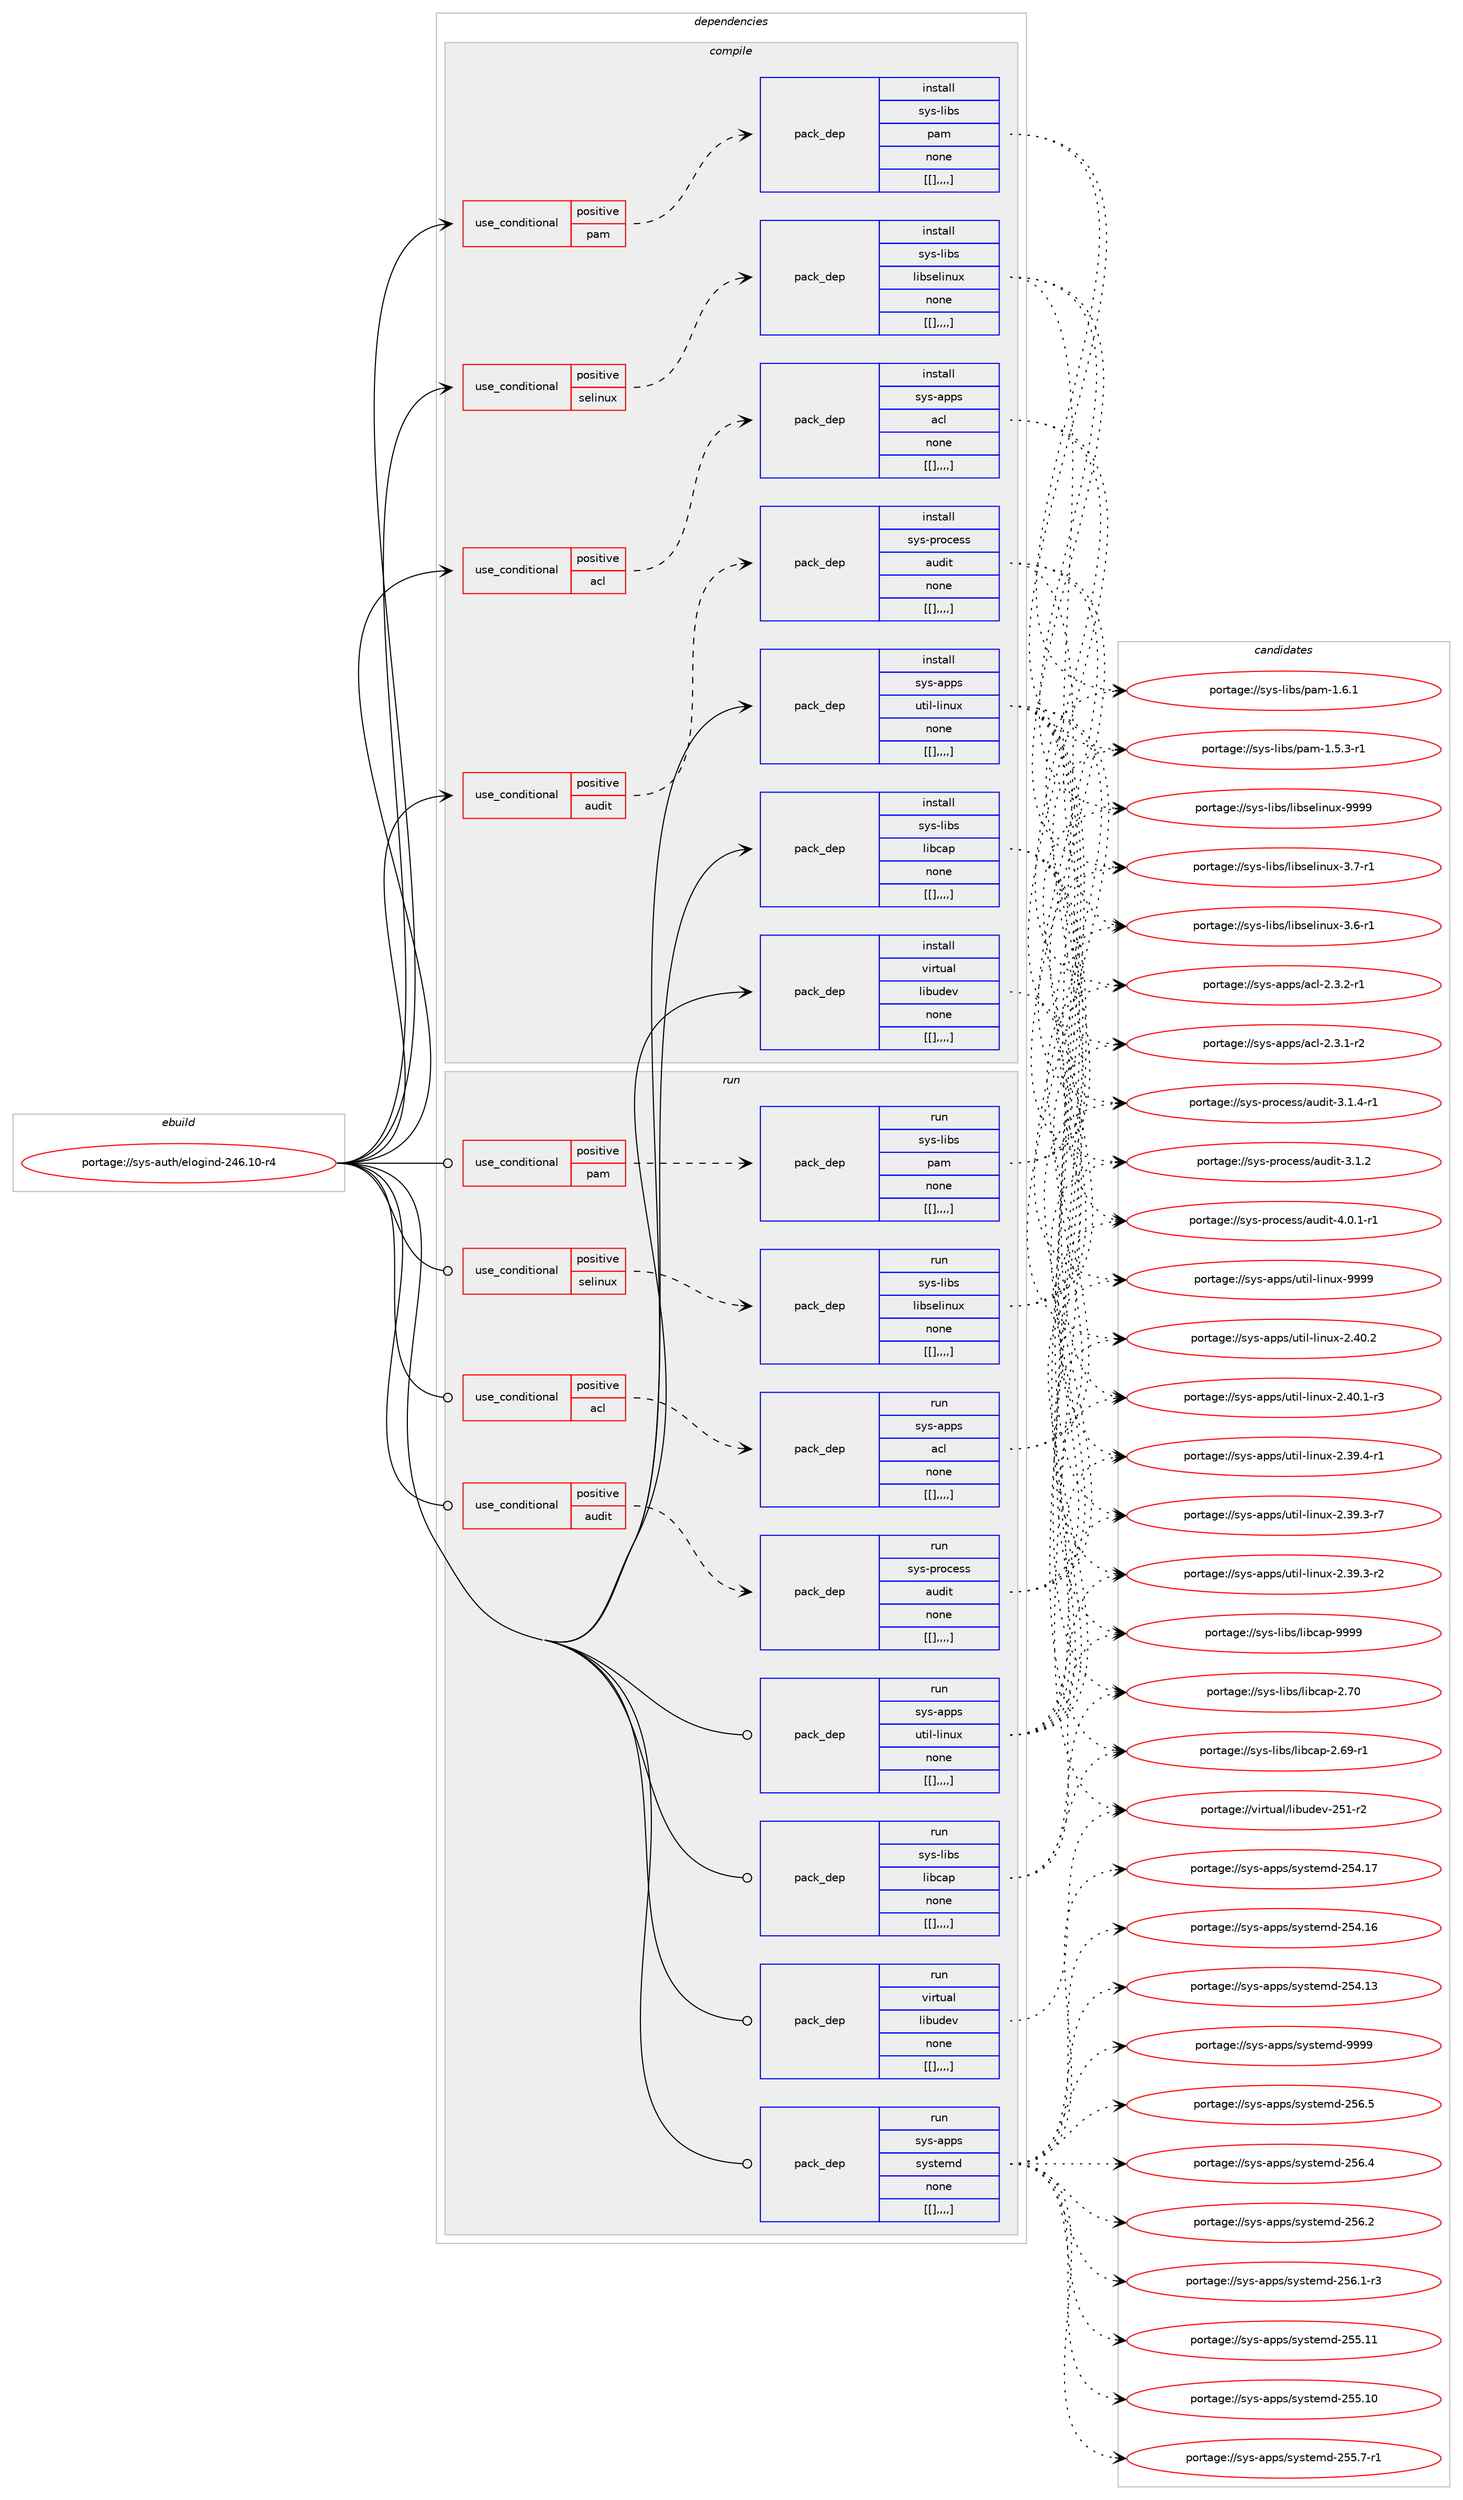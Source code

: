 digraph prolog {

# *************
# Graph options
# *************

newrank=true;
concentrate=true;
compound=true;
graph [rankdir=LR,fontname=Helvetica,fontsize=10,ranksep=1.5];#, ranksep=2.5, nodesep=0.2];
edge  [arrowhead=vee];
node  [fontname=Helvetica,fontsize=10];

# **********
# The ebuild
# **********

subgraph cluster_leftcol {
color=gray;
label=<<i>ebuild</i>>;
id [label="portage://sys-auth/elogind-246.10-r4", color=red, width=4, href="../sys-auth/elogind-246.10-r4.svg"];
}

# ****************
# The dependencies
# ****************

subgraph cluster_midcol {
color=gray;
label=<<i>dependencies</i>>;
subgraph cluster_compile {
fillcolor="#eeeeee";
style=filled;
label=<<i>compile</i>>;
subgraph cond117303 {
dependency443240 [label=<<TABLE BORDER="0" CELLBORDER="1" CELLSPACING="0" CELLPADDING="4"><TR><TD ROWSPAN="3" CELLPADDING="10">use_conditional</TD></TR><TR><TD>positive</TD></TR><TR><TD>acl</TD></TR></TABLE>>, shape=none, color=red];
subgraph pack322875 {
dependency443241 [label=<<TABLE BORDER="0" CELLBORDER="1" CELLSPACING="0" CELLPADDING="4" WIDTH="220"><TR><TD ROWSPAN="6" CELLPADDING="30">pack_dep</TD></TR><TR><TD WIDTH="110">install</TD></TR><TR><TD>sys-apps</TD></TR><TR><TD>acl</TD></TR><TR><TD>none</TD></TR><TR><TD>[[],,,,]</TD></TR></TABLE>>, shape=none, color=blue];
}
dependency443240:e -> dependency443241:w [weight=20,style="dashed",arrowhead="vee"];
}
id:e -> dependency443240:w [weight=20,style="solid",arrowhead="vee"];
subgraph cond117304 {
dependency443242 [label=<<TABLE BORDER="0" CELLBORDER="1" CELLSPACING="0" CELLPADDING="4"><TR><TD ROWSPAN="3" CELLPADDING="10">use_conditional</TD></TR><TR><TD>positive</TD></TR><TR><TD>audit</TD></TR></TABLE>>, shape=none, color=red];
subgraph pack322876 {
dependency443243 [label=<<TABLE BORDER="0" CELLBORDER="1" CELLSPACING="0" CELLPADDING="4" WIDTH="220"><TR><TD ROWSPAN="6" CELLPADDING="30">pack_dep</TD></TR><TR><TD WIDTH="110">install</TD></TR><TR><TD>sys-process</TD></TR><TR><TD>audit</TD></TR><TR><TD>none</TD></TR><TR><TD>[[],,,,]</TD></TR></TABLE>>, shape=none, color=blue];
}
dependency443242:e -> dependency443243:w [weight=20,style="dashed",arrowhead="vee"];
}
id:e -> dependency443242:w [weight=20,style="solid",arrowhead="vee"];
subgraph cond117305 {
dependency443244 [label=<<TABLE BORDER="0" CELLBORDER="1" CELLSPACING="0" CELLPADDING="4"><TR><TD ROWSPAN="3" CELLPADDING="10">use_conditional</TD></TR><TR><TD>positive</TD></TR><TR><TD>pam</TD></TR></TABLE>>, shape=none, color=red];
subgraph pack322877 {
dependency443245 [label=<<TABLE BORDER="0" CELLBORDER="1" CELLSPACING="0" CELLPADDING="4" WIDTH="220"><TR><TD ROWSPAN="6" CELLPADDING="30">pack_dep</TD></TR><TR><TD WIDTH="110">install</TD></TR><TR><TD>sys-libs</TD></TR><TR><TD>pam</TD></TR><TR><TD>none</TD></TR><TR><TD>[[],,,,]</TD></TR></TABLE>>, shape=none, color=blue];
}
dependency443244:e -> dependency443245:w [weight=20,style="dashed",arrowhead="vee"];
}
id:e -> dependency443244:w [weight=20,style="solid",arrowhead="vee"];
subgraph cond117306 {
dependency443246 [label=<<TABLE BORDER="0" CELLBORDER="1" CELLSPACING="0" CELLPADDING="4"><TR><TD ROWSPAN="3" CELLPADDING="10">use_conditional</TD></TR><TR><TD>positive</TD></TR><TR><TD>selinux</TD></TR></TABLE>>, shape=none, color=red];
subgraph pack322878 {
dependency443247 [label=<<TABLE BORDER="0" CELLBORDER="1" CELLSPACING="0" CELLPADDING="4" WIDTH="220"><TR><TD ROWSPAN="6" CELLPADDING="30">pack_dep</TD></TR><TR><TD WIDTH="110">install</TD></TR><TR><TD>sys-libs</TD></TR><TR><TD>libselinux</TD></TR><TR><TD>none</TD></TR><TR><TD>[[],,,,]</TD></TR></TABLE>>, shape=none, color=blue];
}
dependency443246:e -> dependency443247:w [weight=20,style="dashed",arrowhead="vee"];
}
id:e -> dependency443246:w [weight=20,style="solid",arrowhead="vee"];
subgraph pack322879 {
dependency443248 [label=<<TABLE BORDER="0" CELLBORDER="1" CELLSPACING="0" CELLPADDING="4" WIDTH="220"><TR><TD ROWSPAN="6" CELLPADDING="30">pack_dep</TD></TR><TR><TD WIDTH="110">install</TD></TR><TR><TD>sys-apps</TD></TR><TR><TD>util-linux</TD></TR><TR><TD>none</TD></TR><TR><TD>[[],,,,]</TD></TR></TABLE>>, shape=none, color=blue];
}
id:e -> dependency443248:w [weight=20,style="solid",arrowhead="vee"];
subgraph pack322880 {
dependency443249 [label=<<TABLE BORDER="0" CELLBORDER="1" CELLSPACING="0" CELLPADDING="4" WIDTH="220"><TR><TD ROWSPAN="6" CELLPADDING="30">pack_dep</TD></TR><TR><TD WIDTH="110">install</TD></TR><TR><TD>sys-libs</TD></TR><TR><TD>libcap</TD></TR><TR><TD>none</TD></TR><TR><TD>[[],,,,]</TD></TR></TABLE>>, shape=none, color=blue];
}
id:e -> dependency443249:w [weight=20,style="solid",arrowhead="vee"];
subgraph pack322881 {
dependency443250 [label=<<TABLE BORDER="0" CELLBORDER="1" CELLSPACING="0" CELLPADDING="4" WIDTH="220"><TR><TD ROWSPAN="6" CELLPADDING="30">pack_dep</TD></TR><TR><TD WIDTH="110">install</TD></TR><TR><TD>virtual</TD></TR><TR><TD>libudev</TD></TR><TR><TD>none</TD></TR><TR><TD>[[],,,,]</TD></TR></TABLE>>, shape=none, color=blue];
}
id:e -> dependency443250:w [weight=20,style="solid",arrowhead="vee"];
}
subgraph cluster_compileandrun {
fillcolor="#eeeeee";
style=filled;
label=<<i>compile and run</i>>;
}
subgraph cluster_run {
fillcolor="#eeeeee";
style=filled;
label=<<i>run</i>>;
subgraph cond117307 {
dependency443251 [label=<<TABLE BORDER="0" CELLBORDER="1" CELLSPACING="0" CELLPADDING="4"><TR><TD ROWSPAN="3" CELLPADDING="10">use_conditional</TD></TR><TR><TD>positive</TD></TR><TR><TD>acl</TD></TR></TABLE>>, shape=none, color=red];
subgraph pack322882 {
dependency443252 [label=<<TABLE BORDER="0" CELLBORDER="1" CELLSPACING="0" CELLPADDING="4" WIDTH="220"><TR><TD ROWSPAN="6" CELLPADDING="30">pack_dep</TD></TR><TR><TD WIDTH="110">run</TD></TR><TR><TD>sys-apps</TD></TR><TR><TD>acl</TD></TR><TR><TD>none</TD></TR><TR><TD>[[],,,,]</TD></TR></TABLE>>, shape=none, color=blue];
}
dependency443251:e -> dependency443252:w [weight=20,style="dashed",arrowhead="vee"];
}
id:e -> dependency443251:w [weight=20,style="solid",arrowhead="odot"];
subgraph cond117308 {
dependency443253 [label=<<TABLE BORDER="0" CELLBORDER="1" CELLSPACING="0" CELLPADDING="4"><TR><TD ROWSPAN="3" CELLPADDING="10">use_conditional</TD></TR><TR><TD>positive</TD></TR><TR><TD>audit</TD></TR></TABLE>>, shape=none, color=red];
subgraph pack322883 {
dependency443254 [label=<<TABLE BORDER="0" CELLBORDER="1" CELLSPACING="0" CELLPADDING="4" WIDTH="220"><TR><TD ROWSPAN="6" CELLPADDING="30">pack_dep</TD></TR><TR><TD WIDTH="110">run</TD></TR><TR><TD>sys-process</TD></TR><TR><TD>audit</TD></TR><TR><TD>none</TD></TR><TR><TD>[[],,,,]</TD></TR></TABLE>>, shape=none, color=blue];
}
dependency443253:e -> dependency443254:w [weight=20,style="dashed",arrowhead="vee"];
}
id:e -> dependency443253:w [weight=20,style="solid",arrowhead="odot"];
subgraph cond117309 {
dependency443255 [label=<<TABLE BORDER="0" CELLBORDER="1" CELLSPACING="0" CELLPADDING="4"><TR><TD ROWSPAN="3" CELLPADDING="10">use_conditional</TD></TR><TR><TD>positive</TD></TR><TR><TD>pam</TD></TR></TABLE>>, shape=none, color=red];
subgraph pack322884 {
dependency443256 [label=<<TABLE BORDER="0" CELLBORDER="1" CELLSPACING="0" CELLPADDING="4" WIDTH="220"><TR><TD ROWSPAN="6" CELLPADDING="30">pack_dep</TD></TR><TR><TD WIDTH="110">run</TD></TR><TR><TD>sys-libs</TD></TR><TR><TD>pam</TD></TR><TR><TD>none</TD></TR><TR><TD>[[],,,,]</TD></TR></TABLE>>, shape=none, color=blue];
}
dependency443255:e -> dependency443256:w [weight=20,style="dashed",arrowhead="vee"];
}
id:e -> dependency443255:w [weight=20,style="solid",arrowhead="odot"];
subgraph cond117310 {
dependency443257 [label=<<TABLE BORDER="0" CELLBORDER="1" CELLSPACING="0" CELLPADDING="4"><TR><TD ROWSPAN="3" CELLPADDING="10">use_conditional</TD></TR><TR><TD>positive</TD></TR><TR><TD>selinux</TD></TR></TABLE>>, shape=none, color=red];
subgraph pack322885 {
dependency443258 [label=<<TABLE BORDER="0" CELLBORDER="1" CELLSPACING="0" CELLPADDING="4" WIDTH="220"><TR><TD ROWSPAN="6" CELLPADDING="30">pack_dep</TD></TR><TR><TD WIDTH="110">run</TD></TR><TR><TD>sys-libs</TD></TR><TR><TD>libselinux</TD></TR><TR><TD>none</TD></TR><TR><TD>[[],,,,]</TD></TR></TABLE>>, shape=none, color=blue];
}
dependency443257:e -> dependency443258:w [weight=20,style="dashed",arrowhead="vee"];
}
id:e -> dependency443257:w [weight=20,style="solid",arrowhead="odot"];
subgraph pack322886 {
dependency443259 [label=<<TABLE BORDER="0" CELLBORDER="1" CELLSPACING="0" CELLPADDING="4" WIDTH="220"><TR><TD ROWSPAN="6" CELLPADDING="30">pack_dep</TD></TR><TR><TD WIDTH="110">run</TD></TR><TR><TD>sys-apps</TD></TR><TR><TD>util-linux</TD></TR><TR><TD>none</TD></TR><TR><TD>[[],,,,]</TD></TR></TABLE>>, shape=none, color=blue];
}
id:e -> dependency443259:w [weight=20,style="solid",arrowhead="odot"];
subgraph pack322887 {
dependency443260 [label=<<TABLE BORDER="0" CELLBORDER="1" CELLSPACING="0" CELLPADDING="4" WIDTH="220"><TR><TD ROWSPAN="6" CELLPADDING="30">pack_dep</TD></TR><TR><TD WIDTH="110">run</TD></TR><TR><TD>sys-libs</TD></TR><TR><TD>libcap</TD></TR><TR><TD>none</TD></TR><TR><TD>[[],,,,]</TD></TR></TABLE>>, shape=none, color=blue];
}
id:e -> dependency443260:w [weight=20,style="solid",arrowhead="odot"];
subgraph pack322888 {
dependency443261 [label=<<TABLE BORDER="0" CELLBORDER="1" CELLSPACING="0" CELLPADDING="4" WIDTH="220"><TR><TD ROWSPAN="6" CELLPADDING="30">pack_dep</TD></TR><TR><TD WIDTH="110">run</TD></TR><TR><TD>virtual</TD></TR><TR><TD>libudev</TD></TR><TR><TD>none</TD></TR><TR><TD>[[],,,,]</TD></TR></TABLE>>, shape=none, color=blue];
}
id:e -> dependency443261:w [weight=20,style="solid",arrowhead="odot"];
subgraph pack322889 {
dependency443262 [label=<<TABLE BORDER="0" CELLBORDER="1" CELLSPACING="0" CELLPADDING="4" WIDTH="220"><TR><TD ROWSPAN="6" CELLPADDING="30">pack_dep</TD></TR><TR><TD WIDTH="110">run</TD></TR><TR><TD>sys-apps</TD></TR><TR><TD>systemd</TD></TR><TR><TD>none</TD></TR><TR><TD>[[],,,,]</TD></TR></TABLE>>, shape=none, color=blue];
}
id:e -> dependency443262:w [weight=20,style="solid",arrowhead="odot"];
}
}

# **************
# The candidates
# **************

subgraph cluster_choices {
rank=same;
color=gray;
label=<<i>candidates</i>>;

subgraph choice322875 {
color=black;
nodesep=1;
choice11512111545971121121154797991084550465146504511449 [label="portage://sys-apps/acl-2.3.2-r1", color=red, width=4,href="../sys-apps/acl-2.3.2-r1.svg"];
choice11512111545971121121154797991084550465146494511450 [label="portage://sys-apps/acl-2.3.1-r2", color=red, width=4,href="../sys-apps/acl-2.3.1-r2.svg"];
dependency443241:e -> choice11512111545971121121154797991084550465146504511449:w [style=dotted,weight="100"];
dependency443241:e -> choice11512111545971121121154797991084550465146494511450:w [style=dotted,weight="100"];
}
subgraph choice322876 {
color=black;
nodesep=1;
choice115121115451121141119910111511547971171001051164552464846494511449 [label="portage://sys-process/audit-4.0.1-r1", color=red, width=4,href="../sys-process/audit-4.0.1-r1.svg"];
choice115121115451121141119910111511547971171001051164551464946524511449 [label="portage://sys-process/audit-3.1.4-r1", color=red, width=4,href="../sys-process/audit-3.1.4-r1.svg"];
choice11512111545112114111991011151154797117100105116455146494650 [label="portage://sys-process/audit-3.1.2", color=red, width=4,href="../sys-process/audit-3.1.2.svg"];
dependency443243:e -> choice115121115451121141119910111511547971171001051164552464846494511449:w [style=dotted,weight="100"];
dependency443243:e -> choice115121115451121141119910111511547971171001051164551464946524511449:w [style=dotted,weight="100"];
dependency443243:e -> choice11512111545112114111991011151154797117100105116455146494650:w [style=dotted,weight="100"];
}
subgraph choice322877 {
color=black;
nodesep=1;
choice11512111545108105981154711297109454946544649 [label="portage://sys-libs/pam-1.6.1", color=red, width=4,href="../sys-libs/pam-1.6.1.svg"];
choice115121115451081059811547112971094549465346514511449 [label="portage://sys-libs/pam-1.5.3-r1", color=red, width=4,href="../sys-libs/pam-1.5.3-r1.svg"];
dependency443245:e -> choice11512111545108105981154711297109454946544649:w [style=dotted,weight="100"];
dependency443245:e -> choice115121115451081059811547112971094549465346514511449:w [style=dotted,weight="100"];
}
subgraph choice322878 {
color=black;
nodesep=1;
choice115121115451081059811547108105981151011081051101171204557575757 [label="portage://sys-libs/libselinux-9999", color=red, width=4,href="../sys-libs/libselinux-9999.svg"];
choice11512111545108105981154710810598115101108105110117120455146554511449 [label="portage://sys-libs/libselinux-3.7-r1", color=red, width=4,href="../sys-libs/libselinux-3.7-r1.svg"];
choice11512111545108105981154710810598115101108105110117120455146544511449 [label="portage://sys-libs/libselinux-3.6-r1", color=red, width=4,href="../sys-libs/libselinux-3.6-r1.svg"];
dependency443247:e -> choice115121115451081059811547108105981151011081051101171204557575757:w [style=dotted,weight="100"];
dependency443247:e -> choice11512111545108105981154710810598115101108105110117120455146554511449:w [style=dotted,weight="100"];
dependency443247:e -> choice11512111545108105981154710810598115101108105110117120455146544511449:w [style=dotted,weight="100"];
}
subgraph choice322879 {
color=black;
nodesep=1;
choice115121115459711211211547117116105108451081051101171204557575757 [label="portage://sys-apps/util-linux-9999", color=red, width=4,href="../sys-apps/util-linux-9999.svg"];
choice1151211154597112112115471171161051084510810511011712045504652484650 [label="portage://sys-apps/util-linux-2.40.2", color=red, width=4,href="../sys-apps/util-linux-2.40.2.svg"];
choice11512111545971121121154711711610510845108105110117120455046524846494511451 [label="portage://sys-apps/util-linux-2.40.1-r3", color=red, width=4,href="../sys-apps/util-linux-2.40.1-r3.svg"];
choice11512111545971121121154711711610510845108105110117120455046515746524511449 [label="portage://sys-apps/util-linux-2.39.4-r1", color=red, width=4,href="../sys-apps/util-linux-2.39.4-r1.svg"];
choice11512111545971121121154711711610510845108105110117120455046515746514511455 [label="portage://sys-apps/util-linux-2.39.3-r7", color=red, width=4,href="../sys-apps/util-linux-2.39.3-r7.svg"];
choice11512111545971121121154711711610510845108105110117120455046515746514511450 [label="portage://sys-apps/util-linux-2.39.3-r2", color=red, width=4,href="../sys-apps/util-linux-2.39.3-r2.svg"];
dependency443248:e -> choice115121115459711211211547117116105108451081051101171204557575757:w [style=dotted,weight="100"];
dependency443248:e -> choice1151211154597112112115471171161051084510810511011712045504652484650:w [style=dotted,weight="100"];
dependency443248:e -> choice11512111545971121121154711711610510845108105110117120455046524846494511451:w [style=dotted,weight="100"];
dependency443248:e -> choice11512111545971121121154711711610510845108105110117120455046515746524511449:w [style=dotted,weight="100"];
dependency443248:e -> choice11512111545971121121154711711610510845108105110117120455046515746514511455:w [style=dotted,weight="100"];
dependency443248:e -> choice11512111545971121121154711711610510845108105110117120455046515746514511450:w [style=dotted,weight="100"];
}
subgraph choice322880 {
color=black;
nodesep=1;
choice1151211154510810598115471081059899971124557575757 [label="portage://sys-libs/libcap-9999", color=red, width=4,href="../sys-libs/libcap-9999.svg"];
choice1151211154510810598115471081059899971124550465548 [label="portage://sys-libs/libcap-2.70", color=red, width=4,href="../sys-libs/libcap-2.70.svg"];
choice11512111545108105981154710810598999711245504654574511449 [label="portage://sys-libs/libcap-2.69-r1", color=red, width=4,href="../sys-libs/libcap-2.69-r1.svg"];
dependency443249:e -> choice1151211154510810598115471081059899971124557575757:w [style=dotted,weight="100"];
dependency443249:e -> choice1151211154510810598115471081059899971124550465548:w [style=dotted,weight="100"];
dependency443249:e -> choice11512111545108105981154710810598999711245504654574511449:w [style=dotted,weight="100"];
}
subgraph choice322881 {
color=black;
nodesep=1;
choice118105114116117971084710810598117100101118455053494511450 [label="portage://virtual/libudev-251-r2", color=red, width=4,href="../virtual/libudev-251-r2.svg"];
dependency443250:e -> choice118105114116117971084710810598117100101118455053494511450:w [style=dotted,weight="100"];
}
subgraph choice322882 {
color=black;
nodesep=1;
choice11512111545971121121154797991084550465146504511449 [label="portage://sys-apps/acl-2.3.2-r1", color=red, width=4,href="../sys-apps/acl-2.3.2-r1.svg"];
choice11512111545971121121154797991084550465146494511450 [label="portage://sys-apps/acl-2.3.1-r2", color=red, width=4,href="../sys-apps/acl-2.3.1-r2.svg"];
dependency443252:e -> choice11512111545971121121154797991084550465146504511449:w [style=dotted,weight="100"];
dependency443252:e -> choice11512111545971121121154797991084550465146494511450:w [style=dotted,weight="100"];
}
subgraph choice322883 {
color=black;
nodesep=1;
choice115121115451121141119910111511547971171001051164552464846494511449 [label="portage://sys-process/audit-4.0.1-r1", color=red, width=4,href="../sys-process/audit-4.0.1-r1.svg"];
choice115121115451121141119910111511547971171001051164551464946524511449 [label="portage://sys-process/audit-3.1.4-r1", color=red, width=4,href="../sys-process/audit-3.1.4-r1.svg"];
choice11512111545112114111991011151154797117100105116455146494650 [label="portage://sys-process/audit-3.1.2", color=red, width=4,href="../sys-process/audit-3.1.2.svg"];
dependency443254:e -> choice115121115451121141119910111511547971171001051164552464846494511449:w [style=dotted,weight="100"];
dependency443254:e -> choice115121115451121141119910111511547971171001051164551464946524511449:w [style=dotted,weight="100"];
dependency443254:e -> choice11512111545112114111991011151154797117100105116455146494650:w [style=dotted,weight="100"];
}
subgraph choice322884 {
color=black;
nodesep=1;
choice11512111545108105981154711297109454946544649 [label="portage://sys-libs/pam-1.6.1", color=red, width=4,href="../sys-libs/pam-1.6.1.svg"];
choice115121115451081059811547112971094549465346514511449 [label="portage://sys-libs/pam-1.5.3-r1", color=red, width=4,href="../sys-libs/pam-1.5.3-r1.svg"];
dependency443256:e -> choice11512111545108105981154711297109454946544649:w [style=dotted,weight="100"];
dependency443256:e -> choice115121115451081059811547112971094549465346514511449:w [style=dotted,weight="100"];
}
subgraph choice322885 {
color=black;
nodesep=1;
choice115121115451081059811547108105981151011081051101171204557575757 [label="portage://sys-libs/libselinux-9999", color=red, width=4,href="../sys-libs/libselinux-9999.svg"];
choice11512111545108105981154710810598115101108105110117120455146554511449 [label="portage://sys-libs/libselinux-3.7-r1", color=red, width=4,href="../sys-libs/libselinux-3.7-r1.svg"];
choice11512111545108105981154710810598115101108105110117120455146544511449 [label="portage://sys-libs/libselinux-3.6-r1", color=red, width=4,href="../sys-libs/libselinux-3.6-r1.svg"];
dependency443258:e -> choice115121115451081059811547108105981151011081051101171204557575757:w [style=dotted,weight="100"];
dependency443258:e -> choice11512111545108105981154710810598115101108105110117120455146554511449:w [style=dotted,weight="100"];
dependency443258:e -> choice11512111545108105981154710810598115101108105110117120455146544511449:w [style=dotted,weight="100"];
}
subgraph choice322886 {
color=black;
nodesep=1;
choice115121115459711211211547117116105108451081051101171204557575757 [label="portage://sys-apps/util-linux-9999", color=red, width=4,href="../sys-apps/util-linux-9999.svg"];
choice1151211154597112112115471171161051084510810511011712045504652484650 [label="portage://sys-apps/util-linux-2.40.2", color=red, width=4,href="../sys-apps/util-linux-2.40.2.svg"];
choice11512111545971121121154711711610510845108105110117120455046524846494511451 [label="portage://sys-apps/util-linux-2.40.1-r3", color=red, width=4,href="../sys-apps/util-linux-2.40.1-r3.svg"];
choice11512111545971121121154711711610510845108105110117120455046515746524511449 [label="portage://sys-apps/util-linux-2.39.4-r1", color=red, width=4,href="../sys-apps/util-linux-2.39.4-r1.svg"];
choice11512111545971121121154711711610510845108105110117120455046515746514511455 [label="portage://sys-apps/util-linux-2.39.3-r7", color=red, width=4,href="../sys-apps/util-linux-2.39.3-r7.svg"];
choice11512111545971121121154711711610510845108105110117120455046515746514511450 [label="portage://sys-apps/util-linux-2.39.3-r2", color=red, width=4,href="../sys-apps/util-linux-2.39.3-r2.svg"];
dependency443259:e -> choice115121115459711211211547117116105108451081051101171204557575757:w [style=dotted,weight="100"];
dependency443259:e -> choice1151211154597112112115471171161051084510810511011712045504652484650:w [style=dotted,weight="100"];
dependency443259:e -> choice11512111545971121121154711711610510845108105110117120455046524846494511451:w [style=dotted,weight="100"];
dependency443259:e -> choice11512111545971121121154711711610510845108105110117120455046515746524511449:w [style=dotted,weight="100"];
dependency443259:e -> choice11512111545971121121154711711610510845108105110117120455046515746514511455:w [style=dotted,weight="100"];
dependency443259:e -> choice11512111545971121121154711711610510845108105110117120455046515746514511450:w [style=dotted,weight="100"];
}
subgraph choice322887 {
color=black;
nodesep=1;
choice1151211154510810598115471081059899971124557575757 [label="portage://sys-libs/libcap-9999", color=red, width=4,href="../sys-libs/libcap-9999.svg"];
choice1151211154510810598115471081059899971124550465548 [label="portage://sys-libs/libcap-2.70", color=red, width=4,href="../sys-libs/libcap-2.70.svg"];
choice11512111545108105981154710810598999711245504654574511449 [label="portage://sys-libs/libcap-2.69-r1", color=red, width=4,href="../sys-libs/libcap-2.69-r1.svg"];
dependency443260:e -> choice1151211154510810598115471081059899971124557575757:w [style=dotted,weight="100"];
dependency443260:e -> choice1151211154510810598115471081059899971124550465548:w [style=dotted,weight="100"];
dependency443260:e -> choice11512111545108105981154710810598999711245504654574511449:w [style=dotted,weight="100"];
}
subgraph choice322888 {
color=black;
nodesep=1;
choice118105114116117971084710810598117100101118455053494511450 [label="portage://virtual/libudev-251-r2", color=red, width=4,href="../virtual/libudev-251-r2.svg"];
dependency443261:e -> choice118105114116117971084710810598117100101118455053494511450:w [style=dotted,weight="100"];
}
subgraph choice322889 {
color=black;
nodesep=1;
choice1151211154597112112115471151211151161011091004557575757 [label="portage://sys-apps/systemd-9999", color=red, width=4,href="../sys-apps/systemd-9999.svg"];
choice115121115459711211211547115121115116101109100455053544653 [label="portage://sys-apps/systemd-256.5", color=red, width=4,href="../sys-apps/systemd-256.5.svg"];
choice115121115459711211211547115121115116101109100455053544652 [label="portage://sys-apps/systemd-256.4", color=red, width=4,href="../sys-apps/systemd-256.4.svg"];
choice115121115459711211211547115121115116101109100455053544650 [label="portage://sys-apps/systemd-256.2", color=red, width=4,href="../sys-apps/systemd-256.2.svg"];
choice1151211154597112112115471151211151161011091004550535446494511451 [label="portage://sys-apps/systemd-256.1-r3", color=red, width=4,href="../sys-apps/systemd-256.1-r3.svg"];
choice11512111545971121121154711512111511610110910045505353464949 [label="portage://sys-apps/systemd-255.11", color=red, width=4,href="../sys-apps/systemd-255.11.svg"];
choice11512111545971121121154711512111511610110910045505353464948 [label="portage://sys-apps/systemd-255.10", color=red, width=4,href="../sys-apps/systemd-255.10.svg"];
choice1151211154597112112115471151211151161011091004550535346554511449 [label="portage://sys-apps/systemd-255.7-r1", color=red, width=4,href="../sys-apps/systemd-255.7-r1.svg"];
choice11512111545971121121154711512111511610110910045505352464955 [label="portage://sys-apps/systemd-254.17", color=red, width=4,href="../sys-apps/systemd-254.17.svg"];
choice11512111545971121121154711512111511610110910045505352464954 [label="portage://sys-apps/systemd-254.16", color=red, width=4,href="../sys-apps/systemd-254.16.svg"];
choice11512111545971121121154711512111511610110910045505352464951 [label="portage://sys-apps/systemd-254.13", color=red, width=4,href="../sys-apps/systemd-254.13.svg"];
dependency443262:e -> choice1151211154597112112115471151211151161011091004557575757:w [style=dotted,weight="100"];
dependency443262:e -> choice115121115459711211211547115121115116101109100455053544653:w [style=dotted,weight="100"];
dependency443262:e -> choice115121115459711211211547115121115116101109100455053544652:w [style=dotted,weight="100"];
dependency443262:e -> choice115121115459711211211547115121115116101109100455053544650:w [style=dotted,weight="100"];
dependency443262:e -> choice1151211154597112112115471151211151161011091004550535446494511451:w [style=dotted,weight="100"];
dependency443262:e -> choice11512111545971121121154711512111511610110910045505353464949:w [style=dotted,weight="100"];
dependency443262:e -> choice11512111545971121121154711512111511610110910045505353464948:w [style=dotted,weight="100"];
dependency443262:e -> choice1151211154597112112115471151211151161011091004550535346554511449:w [style=dotted,weight="100"];
dependency443262:e -> choice11512111545971121121154711512111511610110910045505352464955:w [style=dotted,weight="100"];
dependency443262:e -> choice11512111545971121121154711512111511610110910045505352464954:w [style=dotted,weight="100"];
dependency443262:e -> choice11512111545971121121154711512111511610110910045505352464951:w [style=dotted,weight="100"];
}
}

}
